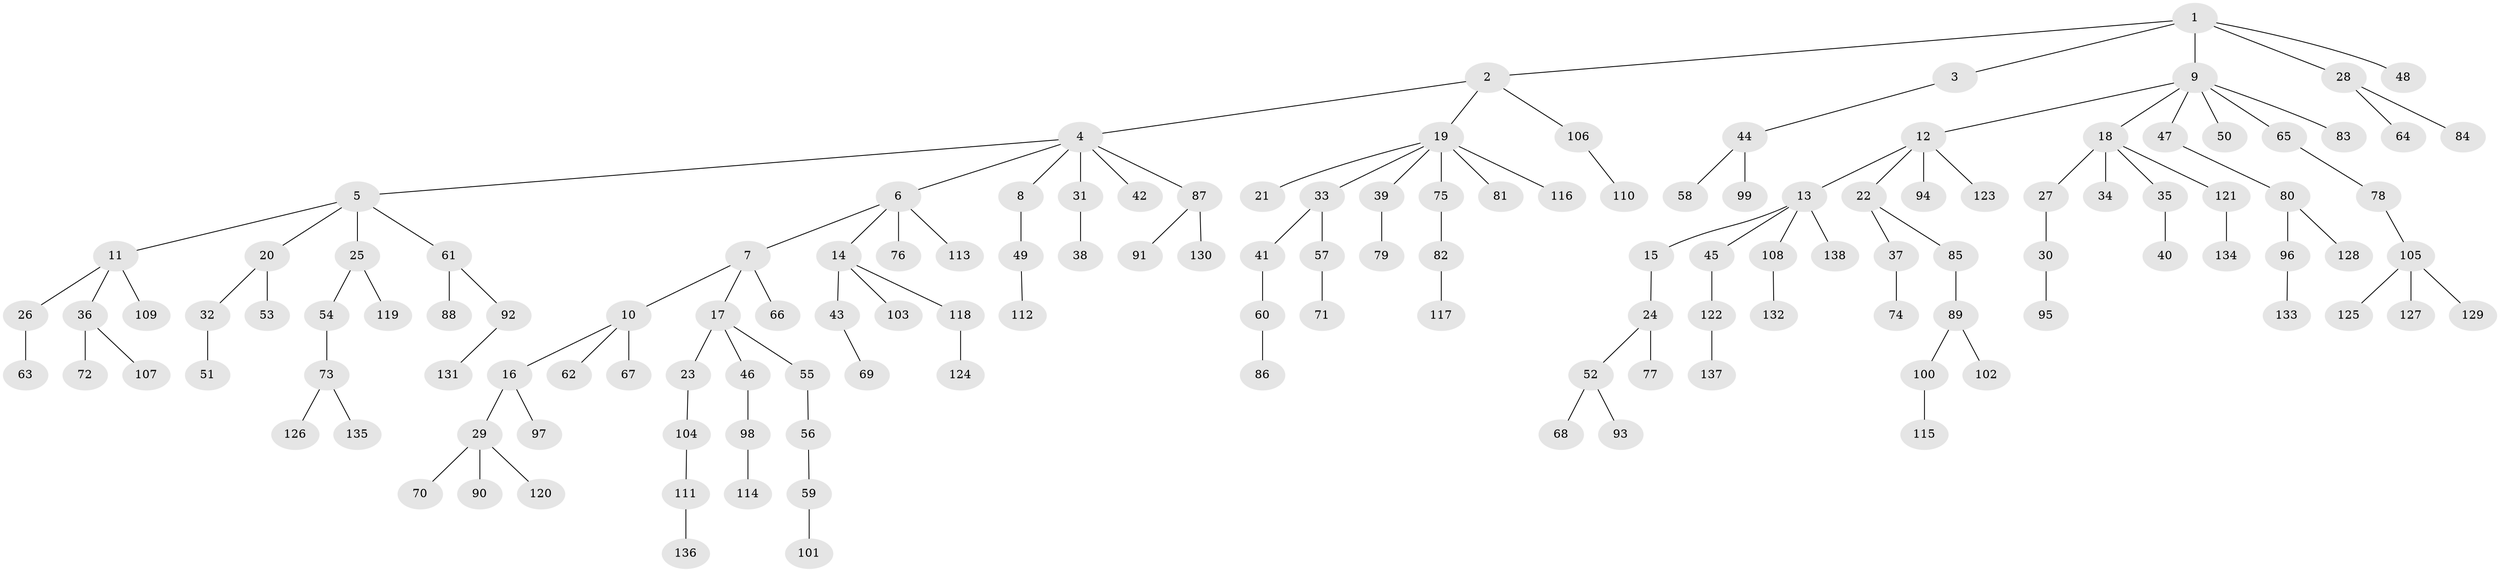 // coarse degree distribution, {3: 0.08928571428571429, 5: 0.017857142857142856, 1: 0.4642857142857143, 4: 0.10714285714285714, 6: 0.017857142857142856, 2: 0.30357142857142855}
// Generated by graph-tools (version 1.1) at 2025/51/03/04/25 22:51:26]
// undirected, 138 vertices, 137 edges
graph export_dot {
  node [color=gray90,style=filled];
  1;
  2;
  3;
  4;
  5;
  6;
  7;
  8;
  9;
  10;
  11;
  12;
  13;
  14;
  15;
  16;
  17;
  18;
  19;
  20;
  21;
  22;
  23;
  24;
  25;
  26;
  27;
  28;
  29;
  30;
  31;
  32;
  33;
  34;
  35;
  36;
  37;
  38;
  39;
  40;
  41;
  42;
  43;
  44;
  45;
  46;
  47;
  48;
  49;
  50;
  51;
  52;
  53;
  54;
  55;
  56;
  57;
  58;
  59;
  60;
  61;
  62;
  63;
  64;
  65;
  66;
  67;
  68;
  69;
  70;
  71;
  72;
  73;
  74;
  75;
  76;
  77;
  78;
  79;
  80;
  81;
  82;
  83;
  84;
  85;
  86;
  87;
  88;
  89;
  90;
  91;
  92;
  93;
  94;
  95;
  96;
  97;
  98;
  99;
  100;
  101;
  102;
  103;
  104;
  105;
  106;
  107;
  108;
  109;
  110;
  111;
  112;
  113;
  114;
  115;
  116;
  117;
  118;
  119;
  120;
  121;
  122;
  123;
  124;
  125;
  126;
  127;
  128;
  129;
  130;
  131;
  132;
  133;
  134;
  135;
  136;
  137;
  138;
  1 -- 2;
  1 -- 3;
  1 -- 9;
  1 -- 28;
  1 -- 48;
  2 -- 4;
  2 -- 19;
  2 -- 106;
  3 -- 44;
  4 -- 5;
  4 -- 6;
  4 -- 8;
  4 -- 31;
  4 -- 42;
  4 -- 87;
  5 -- 11;
  5 -- 20;
  5 -- 25;
  5 -- 61;
  6 -- 7;
  6 -- 14;
  6 -- 76;
  6 -- 113;
  7 -- 10;
  7 -- 17;
  7 -- 66;
  8 -- 49;
  9 -- 12;
  9 -- 18;
  9 -- 47;
  9 -- 50;
  9 -- 65;
  9 -- 83;
  10 -- 16;
  10 -- 62;
  10 -- 67;
  11 -- 26;
  11 -- 36;
  11 -- 109;
  12 -- 13;
  12 -- 22;
  12 -- 94;
  12 -- 123;
  13 -- 15;
  13 -- 45;
  13 -- 108;
  13 -- 138;
  14 -- 43;
  14 -- 103;
  14 -- 118;
  15 -- 24;
  16 -- 29;
  16 -- 97;
  17 -- 23;
  17 -- 46;
  17 -- 55;
  18 -- 27;
  18 -- 34;
  18 -- 35;
  18 -- 121;
  19 -- 21;
  19 -- 33;
  19 -- 39;
  19 -- 75;
  19 -- 81;
  19 -- 116;
  20 -- 32;
  20 -- 53;
  22 -- 37;
  22 -- 85;
  23 -- 104;
  24 -- 52;
  24 -- 77;
  25 -- 54;
  25 -- 119;
  26 -- 63;
  27 -- 30;
  28 -- 64;
  28 -- 84;
  29 -- 70;
  29 -- 90;
  29 -- 120;
  30 -- 95;
  31 -- 38;
  32 -- 51;
  33 -- 41;
  33 -- 57;
  35 -- 40;
  36 -- 72;
  36 -- 107;
  37 -- 74;
  39 -- 79;
  41 -- 60;
  43 -- 69;
  44 -- 58;
  44 -- 99;
  45 -- 122;
  46 -- 98;
  47 -- 80;
  49 -- 112;
  52 -- 68;
  52 -- 93;
  54 -- 73;
  55 -- 56;
  56 -- 59;
  57 -- 71;
  59 -- 101;
  60 -- 86;
  61 -- 88;
  61 -- 92;
  65 -- 78;
  73 -- 126;
  73 -- 135;
  75 -- 82;
  78 -- 105;
  80 -- 96;
  80 -- 128;
  82 -- 117;
  85 -- 89;
  87 -- 91;
  87 -- 130;
  89 -- 100;
  89 -- 102;
  92 -- 131;
  96 -- 133;
  98 -- 114;
  100 -- 115;
  104 -- 111;
  105 -- 125;
  105 -- 127;
  105 -- 129;
  106 -- 110;
  108 -- 132;
  111 -- 136;
  118 -- 124;
  121 -- 134;
  122 -- 137;
}
